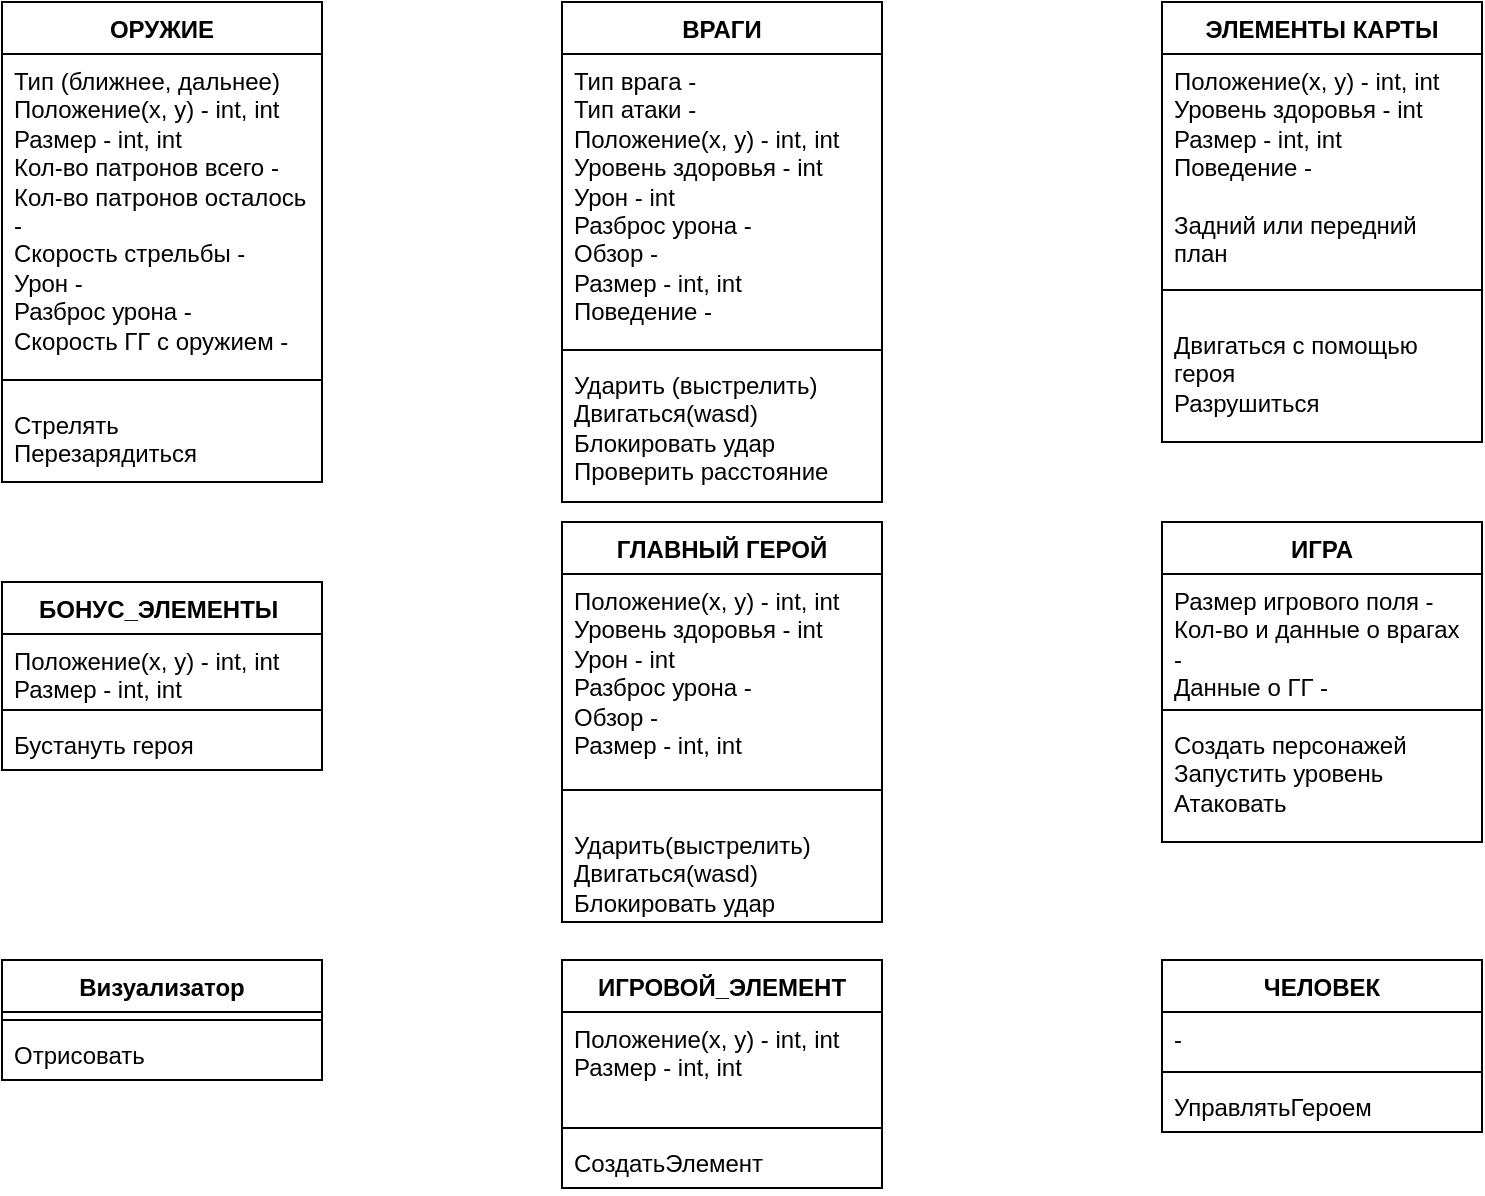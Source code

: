 <mxfile version="23.1.5" type="device">
  <diagram name="Страница — 1" id="yiePkZeSb27MAjYHv1FP">
    <mxGraphModel dx="696" dy="347" grid="1" gridSize="10" guides="1" tooltips="1" connect="1" arrows="1" fold="1" page="1" pageScale="1" pageWidth="827" pageHeight="1169" math="0" shadow="0">
      <root>
        <mxCell id="0" />
        <mxCell id="1" parent="0" />
        <mxCell id="vYrmGGMBoD2GX2UfYbkV-6" value="ГЛАВНЫЙ ГЕРОЙ" style="swimlane;fontStyle=1;align=center;verticalAlign=top;childLayout=stackLayout;horizontal=1;startSize=26;horizontalStack=0;resizeParent=1;resizeParentMax=0;resizeLast=0;collapsible=1;marginBottom=0;whiteSpace=wrap;html=1;" vertex="1" parent="1">
          <mxGeometry x="320" y="280" width="160" height="200" as="geometry" />
        </mxCell>
        <mxCell id="vYrmGGMBoD2GX2UfYbkV-7" value="Положение(x, y) - int, int&lt;br&gt;Уровень здоровья - int&lt;br&gt;Урон - int&lt;br&gt;Разброс урона -&amp;nbsp;&lt;br&gt;Обзор -&lt;br&gt;Размер - int, int" style="text;strokeColor=none;fillColor=none;align=left;verticalAlign=top;spacingLeft=4;spacingRight=4;overflow=hidden;rotatable=0;points=[[0,0.5],[1,0.5]];portConstraint=eastwest;whiteSpace=wrap;html=1;" vertex="1" parent="vYrmGGMBoD2GX2UfYbkV-6">
          <mxGeometry y="26" width="160" height="94" as="geometry" />
        </mxCell>
        <mxCell id="vYrmGGMBoD2GX2UfYbkV-8" value="" style="line;strokeWidth=1;fillColor=none;align=left;verticalAlign=middle;spacingTop=-1;spacingLeft=3;spacingRight=3;rotatable=0;labelPosition=right;points=[];portConstraint=eastwest;strokeColor=inherit;" vertex="1" parent="vYrmGGMBoD2GX2UfYbkV-6">
          <mxGeometry y="120" width="160" height="28" as="geometry" />
        </mxCell>
        <mxCell id="vYrmGGMBoD2GX2UfYbkV-9" value="Ударить(выстрелить)&lt;div&gt;Двигаться(wasd)&lt;br&gt;Блокировать удар&lt;/div&gt;" style="text;strokeColor=none;fillColor=none;align=left;verticalAlign=top;spacingLeft=4;spacingRight=4;overflow=hidden;rotatable=0;points=[[0,0.5],[1,0.5]];portConstraint=eastwest;whiteSpace=wrap;html=1;" vertex="1" parent="vYrmGGMBoD2GX2UfYbkV-6">
          <mxGeometry y="148" width="160" height="52" as="geometry" />
        </mxCell>
        <mxCell id="vYrmGGMBoD2GX2UfYbkV-10" value="ВРАГИ" style="swimlane;fontStyle=1;align=center;verticalAlign=top;childLayout=stackLayout;horizontal=1;startSize=26;horizontalStack=0;resizeParent=1;resizeParentMax=0;resizeLast=0;collapsible=1;marginBottom=0;whiteSpace=wrap;html=1;" vertex="1" parent="1">
          <mxGeometry x="320" y="20" width="160" height="250" as="geometry" />
        </mxCell>
        <mxCell id="vYrmGGMBoD2GX2UfYbkV-11" value="Тип врага -&amp;nbsp;&lt;br&gt;Тип атаки -&lt;br&gt;Положение(x, y) - int, int&lt;br style=&quot;border-color: var(--border-color);&quot;&gt;Уровень здоровья - int&lt;br style=&quot;border-color: var(--border-color);&quot;&gt;Урон - int&lt;br style=&quot;border-color: var(--border-color);&quot;&gt;Разброс урона -&amp;nbsp;&lt;br style=&quot;border-color: var(--border-color);&quot;&gt;Обзор -&lt;br style=&quot;border-color: var(--border-color);&quot;&gt;Размер - int, int&lt;div style=&quot;border-color: var(--border-color);&quot;&gt;Поведение -&lt;/div&gt;" style="text;strokeColor=none;fillColor=none;align=left;verticalAlign=top;spacingLeft=4;spacingRight=4;overflow=hidden;rotatable=0;points=[[0,0.5],[1,0.5]];portConstraint=eastwest;whiteSpace=wrap;html=1;" vertex="1" parent="vYrmGGMBoD2GX2UfYbkV-10">
          <mxGeometry y="26" width="160" height="144" as="geometry" />
        </mxCell>
        <mxCell id="vYrmGGMBoD2GX2UfYbkV-12" value="" style="line;strokeWidth=1;fillColor=none;align=left;verticalAlign=middle;spacingTop=-1;spacingLeft=3;spacingRight=3;rotatable=0;labelPosition=right;points=[];portConstraint=eastwest;strokeColor=inherit;" vertex="1" parent="vYrmGGMBoD2GX2UfYbkV-10">
          <mxGeometry y="170" width="160" height="8" as="geometry" />
        </mxCell>
        <mxCell id="vYrmGGMBoD2GX2UfYbkV-13" value="Ударить (выстрелить)&lt;div style=&quot;border-color: var(--border-color);&quot;&gt;Двигаться(wasd)&lt;br style=&quot;border-color: var(--border-color);&quot;&gt;Блокировать удар&lt;/div&gt;&lt;div style=&quot;border-color: var(--border-color);&quot;&gt;Проверить расстояние&lt;/div&gt;" style="text;strokeColor=none;fillColor=none;align=left;verticalAlign=top;spacingLeft=4;spacingRight=4;overflow=hidden;rotatable=0;points=[[0,0.5],[1,0.5]];portConstraint=eastwest;whiteSpace=wrap;html=1;" vertex="1" parent="vYrmGGMBoD2GX2UfYbkV-10">
          <mxGeometry y="178" width="160" height="72" as="geometry" />
        </mxCell>
        <mxCell id="vYrmGGMBoD2GX2UfYbkV-14" value="ЭЛЕМЕНТЫ КАРТЫ" style="swimlane;fontStyle=1;align=center;verticalAlign=top;childLayout=stackLayout;horizontal=1;startSize=26;horizontalStack=0;resizeParent=1;resizeParentMax=0;resizeLast=0;collapsible=1;marginBottom=0;whiteSpace=wrap;html=1;" vertex="1" parent="1">
          <mxGeometry x="620" y="20" width="160" height="220" as="geometry" />
        </mxCell>
        <mxCell id="vYrmGGMBoD2GX2UfYbkV-15" value="Положение(x, y) - int, int&lt;br style=&quot;border-color: var(--border-color);&quot;&gt;Уровень здоровья - int&lt;br&gt;Размер - int, int&lt;br&gt;Поведение -&amp;nbsp;&lt;br&gt;&lt;br&gt;Задний или передний план" style="text;strokeColor=none;fillColor=none;align=left;verticalAlign=top;spacingLeft=4;spacingRight=4;overflow=hidden;rotatable=0;points=[[0,0.5],[1,0.5]];portConstraint=eastwest;whiteSpace=wrap;html=1;" vertex="1" parent="vYrmGGMBoD2GX2UfYbkV-14">
          <mxGeometry y="26" width="160" height="104" as="geometry" />
        </mxCell>
        <mxCell id="vYrmGGMBoD2GX2UfYbkV-16" value="" style="line;strokeWidth=1;fillColor=none;align=left;verticalAlign=middle;spacingTop=-1;spacingLeft=3;spacingRight=3;rotatable=0;labelPosition=right;points=[];portConstraint=eastwest;strokeColor=inherit;" vertex="1" parent="vYrmGGMBoD2GX2UfYbkV-14">
          <mxGeometry y="130" width="160" height="28" as="geometry" />
        </mxCell>
        <mxCell id="vYrmGGMBoD2GX2UfYbkV-17" value="Двигаться с помощью героя&lt;br&gt;Разрушиться" style="text;strokeColor=none;fillColor=none;align=left;verticalAlign=top;spacingLeft=4;spacingRight=4;overflow=hidden;rotatable=0;points=[[0,0.5],[1,0.5]];portConstraint=eastwest;whiteSpace=wrap;html=1;" vertex="1" parent="vYrmGGMBoD2GX2UfYbkV-14">
          <mxGeometry y="158" width="160" height="62" as="geometry" />
        </mxCell>
        <mxCell id="vYrmGGMBoD2GX2UfYbkV-18" value="БОНУС_ЭЛЕМЕНТЫ&amp;nbsp;" style="swimlane;fontStyle=1;align=center;verticalAlign=top;childLayout=stackLayout;horizontal=1;startSize=26;horizontalStack=0;resizeParent=1;resizeParentMax=0;resizeLast=0;collapsible=1;marginBottom=0;whiteSpace=wrap;html=1;" vertex="1" parent="1">
          <mxGeometry x="40" y="310" width="160" height="94" as="geometry" />
        </mxCell>
        <mxCell id="vYrmGGMBoD2GX2UfYbkV-19" value="Положение(x, y) - int, int&lt;br style=&quot;border-color: var(--border-color);&quot;&gt;Размер - int, int" style="text;strokeColor=none;fillColor=none;align=left;verticalAlign=top;spacingLeft=4;spacingRight=4;overflow=hidden;rotatable=0;points=[[0,0.5],[1,0.5]];portConstraint=eastwest;whiteSpace=wrap;html=1;" vertex="1" parent="vYrmGGMBoD2GX2UfYbkV-18">
          <mxGeometry y="26" width="160" height="34" as="geometry" />
        </mxCell>
        <mxCell id="vYrmGGMBoD2GX2UfYbkV-20" value="" style="line;strokeWidth=1;fillColor=none;align=left;verticalAlign=middle;spacingTop=-1;spacingLeft=3;spacingRight=3;rotatable=0;labelPosition=right;points=[];portConstraint=eastwest;strokeColor=inherit;" vertex="1" parent="vYrmGGMBoD2GX2UfYbkV-18">
          <mxGeometry y="60" width="160" height="8" as="geometry" />
        </mxCell>
        <mxCell id="vYrmGGMBoD2GX2UfYbkV-21" value="Бустануть героя" style="text;strokeColor=none;fillColor=none;align=left;verticalAlign=top;spacingLeft=4;spacingRight=4;overflow=hidden;rotatable=0;points=[[0,0.5],[1,0.5]];portConstraint=eastwest;whiteSpace=wrap;html=1;" vertex="1" parent="vYrmGGMBoD2GX2UfYbkV-18">
          <mxGeometry y="68" width="160" height="26" as="geometry" />
        </mxCell>
        <mxCell id="vYrmGGMBoD2GX2UfYbkV-22" value="ОРУЖИЕ" style="swimlane;fontStyle=1;align=center;verticalAlign=top;childLayout=stackLayout;horizontal=1;startSize=26;horizontalStack=0;resizeParent=1;resizeParentMax=0;resizeLast=0;collapsible=1;marginBottom=0;whiteSpace=wrap;html=1;" vertex="1" parent="1">
          <mxGeometry x="40" y="20" width="160" height="240" as="geometry" />
        </mxCell>
        <mxCell id="vYrmGGMBoD2GX2UfYbkV-23" value="Тип (ближнее, дальнее)&amp;nbsp;&lt;br&gt;Положение(x, y) - int, int&lt;br&gt;Размер - int, int&lt;br&gt;Кол-во патронов всего -&amp;nbsp;&lt;br&gt;Кол-во патронов осталось -&lt;br&gt;Скорость стрельбы -&amp;nbsp;&lt;br&gt;Урон -&lt;br&gt;Разброс урона -&lt;br&gt;&lt;div&gt;Скорость ГГ с оружием -&amp;nbsp;&lt;/div&gt;" style="text;strokeColor=none;fillColor=none;align=left;verticalAlign=top;spacingLeft=4;spacingRight=4;overflow=hidden;rotatable=0;points=[[0,0.5],[1,0.5]];portConstraint=eastwest;whiteSpace=wrap;html=1;" vertex="1" parent="vYrmGGMBoD2GX2UfYbkV-22">
          <mxGeometry y="26" width="160" height="154" as="geometry" />
        </mxCell>
        <mxCell id="vYrmGGMBoD2GX2UfYbkV-24" value="" style="line;strokeWidth=1;fillColor=none;align=left;verticalAlign=middle;spacingTop=-1;spacingLeft=3;spacingRight=3;rotatable=0;labelPosition=right;points=[];portConstraint=eastwest;strokeColor=inherit;" vertex="1" parent="vYrmGGMBoD2GX2UfYbkV-22">
          <mxGeometry y="180" width="160" height="18" as="geometry" />
        </mxCell>
        <mxCell id="vYrmGGMBoD2GX2UfYbkV-25" value="Стрелять&lt;br&gt;Перезарядиться" style="text;strokeColor=none;fillColor=none;align=left;verticalAlign=top;spacingLeft=4;spacingRight=4;overflow=hidden;rotatable=0;points=[[0,0.5],[1,0.5]];portConstraint=eastwest;whiteSpace=wrap;html=1;" vertex="1" parent="vYrmGGMBoD2GX2UfYbkV-22">
          <mxGeometry y="198" width="160" height="42" as="geometry" />
        </mxCell>
        <mxCell id="vYrmGGMBoD2GX2UfYbkV-26" value="ИГРА" style="swimlane;fontStyle=1;align=center;verticalAlign=top;childLayout=stackLayout;horizontal=1;startSize=26;horizontalStack=0;resizeParent=1;resizeParentMax=0;resizeLast=0;collapsible=1;marginBottom=0;whiteSpace=wrap;html=1;" vertex="1" parent="1">
          <mxGeometry x="620" y="280" width="160" height="160" as="geometry" />
        </mxCell>
        <mxCell id="vYrmGGMBoD2GX2UfYbkV-27" value="Размер игрового поля -&lt;div&gt;Кол-во и данные о врагах -&lt;/div&gt;&lt;div&gt;Данные о ГГ -&lt;/div&gt;" style="text;strokeColor=none;fillColor=none;align=left;verticalAlign=top;spacingLeft=4;spacingRight=4;overflow=hidden;rotatable=0;points=[[0,0.5],[1,0.5]];portConstraint=eastwest;whiteSpace=wrap;html=1;" vertex="1" parent="vYrmGGMBoD2GX2UfYbkV-26">
          <mxGeometry y="26" width="160" height="64" as="geometry" />
        </mxCell>
        <mxCell id="vYrmGGMBoD2GX2UfYbkV-28" value="" style="line;strokeWidth=1;fillColor=none;align=left;verticalAlign=middle;spacingTop=-1;spacingLeft=3;spacingRight=3;rotatable=0;labelPosition=right;points=[];portConstraint=eastwest;strokeColor=inherit;" vertex="1" parent="vYrmGGMBoD2GX2UfYbkV-26">
          <mxGeometry y="90" width="160" height="8" as="geometry" />
        </mxCell>
        <mxCell id="vYrmGGMBoD2GX2UfYbkV-29" value="Создать персонажей&lt;br&gt;Запустить уровень&lt;br&gt;Атаковать&lt;div&gt;&lt;br/&gt;&lt;/div&gt;" style="text;strokeColor=none;fillColor=none;align=left;verticalAlign=top;spacingLeft=4;spacingRight=4;overflow=hidden;rotatable=0;points=[[0,0.5],[1,0.5]];portConstraint=eastwest;whiteSpace=wrap;html=1;" vertex="1" parent="vYrmGGMBoD2GX2UfYbkV-26">
          <mxGeometry y="98" width="160" height="62" as="geometry" />
        </mxCell>
        <mxCell id="vYrmGGMBoD2GX2UfYbkV-30" value="ЧЕЛОВЕК" style="swimlane;fontStyle=1;align=center;verticalAlign=top;childLayout=stackLayout;horizontal=1;startSize=26;horizontalStack=0;resizeParent=1;resizeParentMax=0;resizeLast=0;collapsible=1;marginBottom=0;whiteSpace=wrap;html=1;" vertex="1" parent="1">
          <mxGeometry x="620" y="499" width="160" height="86" as="geometry" />
        </mxCell>
        <mxCell id="vYrmGGMBoD2GX2UfYbkV-31" value="-" style="text;strokeColor=none;fillColor=none;align=left;verticalAlign=top;spacingLeft=4;spacingRight=4;overflow=hidden;rotatable=0;points=[[0,0.5],[1,0.5]];portConstraint=eastwest;whiteSpace=wrap;html=1;" vertex="1" parent="vYrmGGMBoD2GX2UfYbkV-30">
          <mxGeometry y="26" width="160" height="26" as="geometry" />
        </mxCell>
        <mxCell id="vYrmGGMBoD2GX2UfYbkV-32" value="" style="line;strokeWidth=1;fillColor=none;align=left;verticalAlign=middle;spacingTop=-1;spacingLeft=3;spacingRight=3;rotatable=0;labelPosition=right;points=[];portConstraint=eastwest;strokeColor=inherit;" vertex="1" parent="vYrmGGMBoD2GX2UfYbkV-30">
          <mxGeometry y="52" width="160" height="8" as="geometry" />
        </mxCell>
        <mxCell id="vYrmGGMBoD2GX2UfYbkV-33" value="УправлятьГероем" style="text;strokeColor=none;fillColor=none;align=left;verticalAlign=top;spacingLeft=4;spacingRight=4;overflow=hidden;rotatable=0;points=[[0,0.5],[1,0.5]];portConstraint=eastwest;whiteSpace=wrap;html=1;" vertex="1" parent="vYrmGGMBoD2GX2UfYbkV-30">
          <mxGeometry y="60" width="160" height="26" as="geometry" />
        </mxCell>
        <mxCell id="vYrmGGMBoD2GX2UfYbkV-34" value="Визуализатор" style="swimlane;fontStyle=1;align=center;verticalAlign=top;childLayout=stackLayout;horizontal=1;startSize=26;horizontalStack=0;resizeParent=1;resizeParentMax=0;resizeLast=0;collapsible=1;marginBottom=0;whiteSpace=wrap;html=1;" vertex="1" parent="1">
          <mxGeometry x="40" y="499" width="160" height="60" as="geometry" />
        </mxCell>
        <mxCell id="vYrmGGMBoD2GX2UfYbkV-36" value="" style="line;strokeWidth=1;fillColor=none;align=left;verticalAlign=middle;spacingTop=-1;spacingLeft=3;spacingRight=3;rotatable=0;labelPosition=right;points=[];portConstraint=eastwest;strokeColor=inherit;" vertex="1" parent="vYrmGGMBoD2GX2UfYbkV-34">
          <mxGeometry y="26" width="160" height="8" as="geometry" />
        </mxCell>
        <mxCell id="vYrmGGMBoD2GX2UfYbkV-37" value="Отрисовать" style="text;strokeColor=none;fillColor=none;align=left;verticalAlign=top;spacingLeft=4;spacingRight=4;overflow=hidden;rotatable=0;points=[[0,0.5],[1,0.5]];portConstraint=eastwest;whiteSpace=wrap;html=1;" vertex="1" parent="vYrmGGMBoD2GX2UfYbkV-34">
          <mxGeometry y="34" width="160" height="26" as="geometry" />
        </mxCell>
        <mxCell id="vYrmGGMBoD2GX2UfYbkV-38" value="ИГРОВОЙ_ЭЛЕМЕНТ" style="swimlane;fontStyle=1;align=center;verticalAlign=top;childLayout=stackLayout;horizontal=1;startSize=26;horizontalStack=0;resizeParent=1;resizeParentMax=0;resizeLast=0;collapsible=1;marginBottom=0;whiteSpace=wrap;html=1;" vertex="1" parent="1">
          <mxGeometry x="320" y="499" width="160" height="114" as="geometry" />
        </mxCell>
        <mxCell id="vYrmGGMBoD2GX2UfYbkV-39" value="Положение(x, y) - int, int&lt;div&gt;Размер - int, int&lt;br&gt;&lt;/div&gt;" style="text;strokeColor=none;fillColor=none;align=left;verticalAlign=top;spacingLeft=4;spacingRight=4;overflow=hidden;rotatable=0;points=[[0,0.5],[1,0.5]];portConstraint=eastwest;whiteSpace=wrap;html=1;" vertex="1" parent="vYrmGGMBoD2GX2UfYbkV-38">
          <mxGeometry y="26" width="160" height="54" as="geometry" />
        </mxCell>
        <mxCell id="vYrmGGMBoD2GX2UfYbkV-40" value="" style="line;strokeWidth=1;fillColor=none;align=left;verticalAlign=middle;spacingTop=-1;spacingLeft=3;spacingRight=3;rotatable=0;labelPosition=right;points=[];portConstraint=eastwest;strokeColor=inherit;" vertex="1" parent="vYrmGGMBoD2GX2UfYbkV-38">
          <mxGeometry y="80" width="160" height="8" as="geometry" />
        </mxCell>
        <mxCell id="vYrmGGMBoD2GX2UfYbkV-41" value="СоздатьЭлемент" style="text;strokeColor=none;fillColor=none;align=left;verticalAlign=top;spacingLeft=4;spacingRight=4;overflow=hidden;rotatable=0;points=[[0,0.5],[1,0.5]];portConstraint=eastwest;whiteSpace=wrap;html=1;" vertex="1" parent="vYrmGGMBoD2GX2UfYbkV-38">
          <mxGeometry y="88" width="160" height="26" as="geometry" />
        </mxCell>
      </root>
    </mxGraphModel>
  </diagram>
</mxfile>
